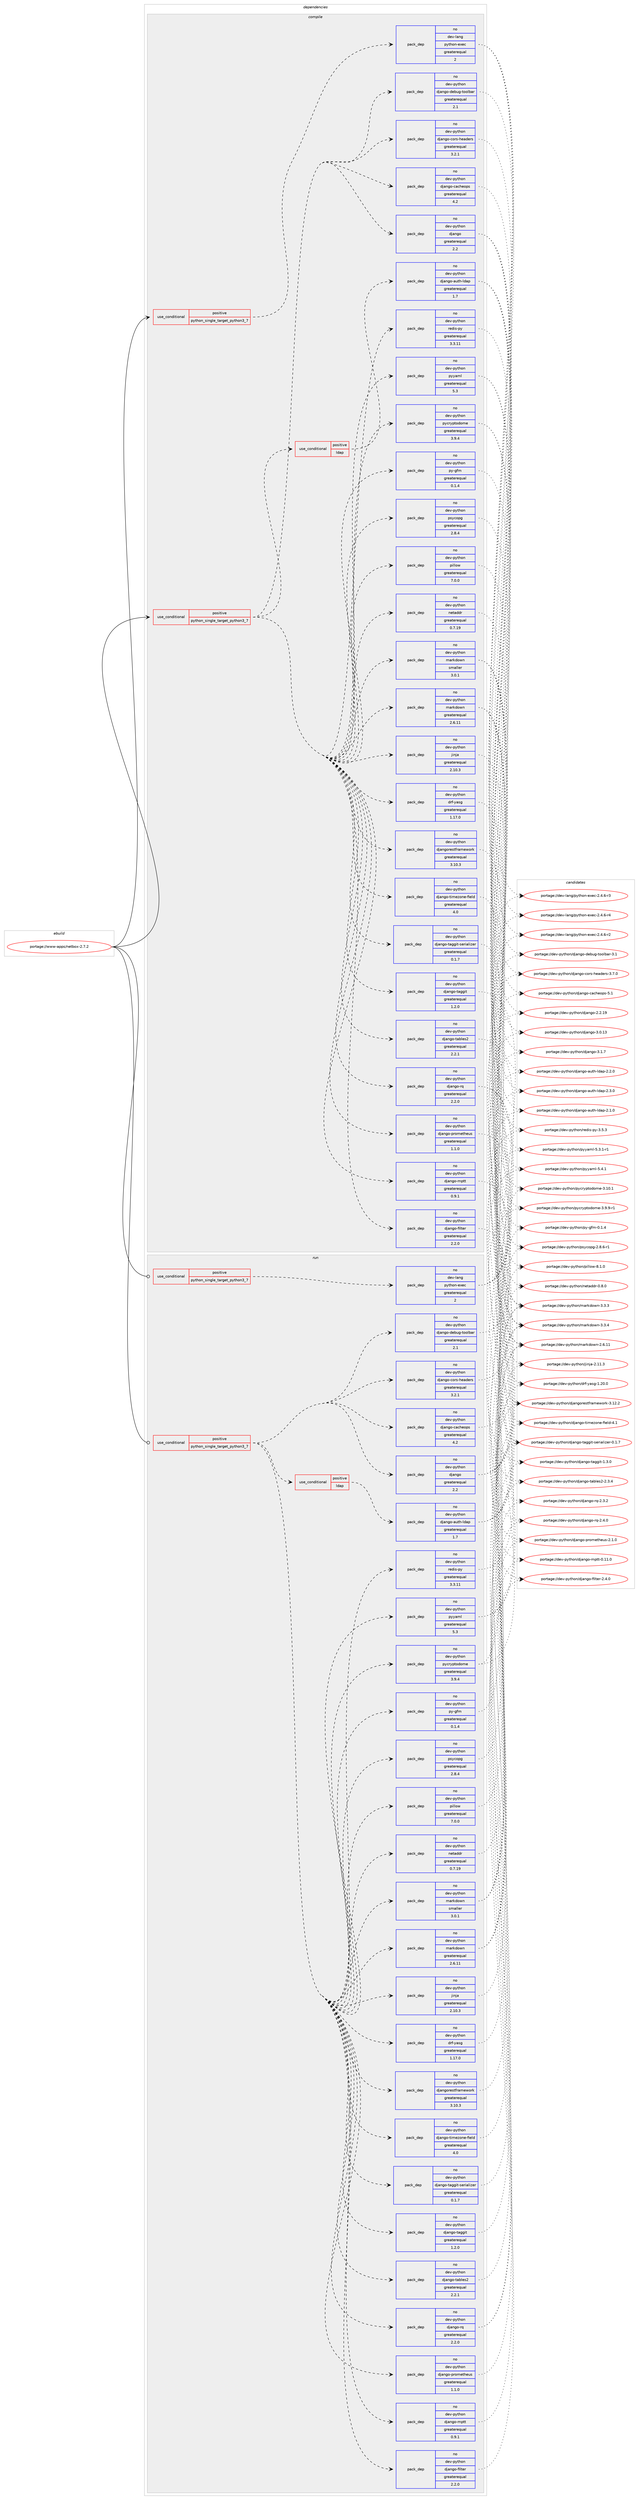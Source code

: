 digraph prolog {

# *************
# Graph options
# *************

newrank=true;
concentrate=true;
compound=true;
graph [rankdir=LR,fontname=Helvetica,fontsize=10,ranksep=1.5];#, ranksep=2.5, nodesep=0.2];
edge  [arrowhead=vee];
node  [fontname=Helvetica,fontsize=10];

# **********
# The ebuild
# **********

subgraph cluster_leftcol {
color=gray;
rank=same;
label=<<i>ebuild</i>>;
id [label="portage://www-apps/netbox-2.7.2", color=red, width=4, href="../www-apps/netbox-2.7.2.svg"];
}

# ****************
# The dependencies
# ****************

subgraph cluster_midcol {
color=gray;
label=<<i>dependencies</i>>;
subgraph cluster_compile {
fillcolor="#eeeeee";
style=filled;
label=<<i>compile</i>>;
subgraph cond2617 {
dependency4070 [label=<<TABLE BORDER="0" CELLBORDER="1" CELLSPACING="0" CELLPADDING="4"><TR><TD ROWSPAN="3" CELLPADDING="10">use_conditional</TD></TR><TR><TD>positive</TD></TR><TR><TD>python_single_target_python3_7</TD></TR></TABLE>>, shape=none, color=red];
# *** BEGIN UNKNOWN DEPENDENCY TYPE (TODO) ***
# dependency4070 -> package_dependency(portage://www-apps/netbox-2.7.2,install,no,dev-lang,python,none,[,,],[slot(3.7)],[])
# *** END UNKNOWN DEPENDENCY TYPE (TODO) ***

subgraph pack1373 {
dependency4071 [label=<<TABLE BORDER="0" CELLBORDER="1" CELLSPACING="0" CELLPADDING="4" WIDTH="220"><TR><TD ROWSPAN="6" CELLPADDING="30">pack_dep</TD></TR><TR><TD WIDTH="110">no</TD></TR><TR><TD>dev-lang</TD></TR><TR><TD>python-exec</TD></TR><TR><TD>greaterequal</TD></TR><TR><TD>2</TD></TR></TABLE>>, shape=none, color=blue];
}
dependency4070:e -> dependency4071:w [weight=20,style="dashed",arrowhead="vee"];
}
id:e -> dependency4070:w [weight=20,style="solid",arrowhead="vee"];
subgraph cond2618 {
dependency4072 [label=<<TABLE BORDER="0" CELLBORDER="1" CELLSPACING="0" CELLPADDING="4"><TR><TD ROWSPAN="3" CELLPADDING="10">use_conditional</TD></TR><TR><TD>positive</TD></TR><TR><TD>python_single_target_python3_7</TD></TR></TABLE>>, shape=none, color=red];
subgraph pack1374 {
dependency4073 [label=<<TABLE BORDER="0" CELLBORDER="1" CELLSPACING="0" CELLPADDING="4" WIDTH="220"><TR><TD ROWSPAN="6" CELLPADDING="30">pack_dep</TD></TR><TR><TD WIDTH="110">no</TD></TR><TR><TD>dev-python</TD></TR><TR><TD>django</TD></TR><TR><TD>greaterequal</TD></TR><TR><TD>2.2</TD></TR></TABLE>>, shape=none, color=blue];
}
dependency4072:e -> dependency4073:w [weight=20,style="dashed",arrowhead="vee"];
subgraph pack1375 {
dependency4074 [label=<<TABLE BORDER="0" CELLBORDER="1" CELLSPACING="0" CELLPADDING="4" WIDTH="220"><TR><TD ROWSPAN="6" CELLPADDING="30">pack_dep</TD></TR><TR><TD WIDTH="110">no</TD></TR><TR><TD>dev-python</TD></TR><TR><TD>django-cacheops</TD></TR><TR><TD>greaterequal</TD></TR><TR><TD>4.2</TD></TR></TABLE>>, shape=none, color=blue];
}
dependency4072:e -> dependency4074:w [weight=20,style="dashed",arrowhead="vee"];
subgraph pack1376 {
dependency4075 [label=<<TABLE BORDER="0" CELLBORDER="1" CELLSPACING="0" CELLPADDING="4" WIDTH="220"><TR><TD ROWSPAN="6" CELLPADDING="30">pack_dep</TD></TR><TR><TD WIDTH="110">no</TD></TR><TR><TD>dev-python</TD></TR><TR><TD>django-cors-headers</TD></TR><TR><TD>greaterequal</TD></TR><TR><TD>3.2.1</TD></TR></TABLE>>, shape=none, color=blue];
}
dependency4072:e -> dependency4075:w [weight=20,style="dashed",arrowhead="vee"];
subgraph pack1377 {
dependency4076 [label=<<TABLE BORDER="0" CELLBORDER="1" CELLSPACING="0" CELLPADDING="4" WIDTH="220"><TR><TD ROWSPAN="6" CELLPADDING="30">pack_dep</TD></TR><TR><TD WIDTH="110">no</TD></TR><TR><TD>dev-python</TD></TR><TR><TD>django-debug-toolbar</TD></TR><TR><TD>greaterequal</TD></TR><TR><TD>2.1</TD></TR></TABLE>>, shape=none, color=blue];
}
dependency4072:e -> dependency4076:w [weight=20,style="dashed",arrowhead="vee"];
subgraph pack1378 {
dependency4077 [label=<<TABLE BORDER="0" CELLBORDER="1" CELLSPACING="0" CELLPADDING="4" WIDTH="220"><TR><TD ROWSPAN="6" CELLPADDING="30">pack_dep</TD></TR><TR><TD WIDTH="110">no</TD></TR><TR><TD>dev-python</TD></TR><TR><TD>django-filter</TD></TR><TR><TD>greaterequal</TD></TR><TR><TD>2.2.0</TD></TR></TABLE>>, shape=none, color=blue];
}
dependency4072:e -> dependency4077:w [weight=20,style="dashed",arrowhead="vee"];
subgraph pack1379 {
dependency4078 [label=<<TABLE BORDER="0" CELLBORDER="1" CELLSPACING="0" CELLPADDING="4" WIDTH="220"><TR><TD ROWSPAN="6" CELLPADDING="30">pack_dep</TD></TR><TR><TD WIDTH="110">no</TD></TR><TR><TD>dev-python</TD></TR><TR><TD>django-mptt</TD></TR><TR><TD>greaterequal</TD></TR><TR><TD>0.9.1</TD></TR></TABLE>>, shape=none, color=blue];
}
dependency4072:e -> dependency4078:w [weight=20,style="dashed",arrowhead="vee"];
subgraph pack1380 {
dependency4079 [label=<<TABLE BORDER="0" CELLBORDER="1" CELLSPACING="0" CELLPADDING="4" WIDTH="220"><TR><TD ROWSPAN="6" CELLPADDING="30">pack_dep</TD></TR><TR><TD WIDTH="110">no</TD></TR><TR><TD>dev-python</TD></TR><TR><TD>django-prometheus</TD></TR><TR><TD>greaterequal</TD></TR><TR><TD>1.1.0</TD></TR></TABLE>>, shape=none, color=blue];
}
dependency4072:e -> dependency4079:w [weight=20,style="dashed",arrowhead="vee"];
subgraph pack1381 {
dependency4080 [label=<<TABLE BORDER="0" CELLBORDER="1" CELLSPACING="0" CELLPADDING="4" WIDTH="220"><TR><TD ROWSPAN="6" CELLPADDING="30">pack_dep</TD></TR><TR><TD WIDTH="110">no</TD></TR><TR><TD>dev-python</TD></TR><TR><TD>django-rq</TD></TR><TR><TD>greaterequal</TD></TR><TR><TD>2.2.0</TD></TR></TABLE>>, shape=none, color=blue];
}
dependency4072:e -> dependency4080:w [weight=20,style="dashed",arrowhead="vee"];
subgraph pack1382 {
dependency4081 [label=<<TABLE BORDER="0" CELLBORDER="1" CELLSPACING="0" CELLPADDING="4" WIDTH="220"><TR><TD ROWSPAN="6" CELLPADDING="30">pack_dep</TD></TR><TR><TD WIDTH="110">no</TD></TR><TR><TD>dev-python</TD></TR><TR><TD>django-tables2</TD></TR><TR><TD>greaterequal</TD></TR><TR><TD>2.2.1</TD></TR></TABLE>>, shape=none, color=blue];
}
dependency4072:e -> dependency4081:w [weight=20,style="dashed",arrowhead="vee"];
subgraph pack1383 {
dependency4082 [label=<<TABLE BORDER="0" CELLBORDER="1" CELLSPACING="0" CELLPADDING="4" WIDTH="220"><TR><TD ROWSPAN="6" CELLPADDING="30">pack_dep</TD></TR><TR><TD WIDTH="110">no</TD></TR><TR><TD>dev-python</TD></TR><TR><TD>django-taggit</TD></TR><TR><TD>greaterequal</TD></TR><TR><TD>1.2.0</TD></TR></TABLE>>, shape=none, color=blue];
}
dependency4072:e -> dependency4082:w [weight=20,style="dashed",arrowhead="vee"];
subgraph pack1384 {
dependency4083 [label=<<TABLE BORDER="0" CELLBORDER="1" CELLSPACING="0" CELLPADDING="4" WIDTH="220"><TR><TD ROWSPAN="6" CELLPADDING="30">pack_dep</TD></TR><TR><TD WIDTH="110">no</TD></TR><TR><TD>dev-python</TD></TR><TR><TD>django-taggit-serializer</TD></TR><TR><TD>greaterequal</TD></TR><TR><TD>0.1.7</TD></TR></TABLE>>, shape=none, color=blue];
}
dependency4072:e -> dependency4083:w [weight=20,style="dashed",arrowhead="vee"];
subgraph pack1385 {
dependency4084 [label=<<TABLE BORDER="0" CELLBORDER="1" CELLSPACING="0" CELLPADDING="4" WIDTH="220"><TR><TD ROWSPAN="6" CELLPADDING="30">pack_dep</TD></TR><TR><TD WIDTH="110">no</TD></TR><TR><TD>dev-python</TD></TR><TR><TD>django-timezone-field</TD></TR><TR><TD>greaterequal</TD></TR><TR><TD>4.0</TD></TR></TABLE>>, shape=none, color=blue];
}
dependency4072:e -> dependency4084:w [weight=20,style="dashed",arrowhead="vee"];
subgraph pack1386 {
dependency4085 [label=<<TABLE BORDER="0" CELLBORDER="1" CELLSPACING="0" CELLPADDING="4" WIDTH="220"><TR><TD ROWSPAN="6" CELLPADDING="30">pack_dep</TD></TR><TR><TD WIDTH="110">no</TD></TR><TR><TD>dev-python</TD></TR><TR><TD>djangorestframework</TD></TR><TR><TD>greaterequal</TD></TR><TR><TD>3.10.3</TD></TR></TABLE>>, shape=none, color=blue];
}
dependency4072:e -> dependency4085:w [weight=20,style="dashed",arrowhead="vee"];
subgraph pack1387 {
dependency4086 [label=<<TABLE BORDER="0" CELLBORDER="1" CELLSPACING="0" CELLPADDING="4" WIDTH="220"><TR><TD ROWSPAN="6" CELLPADDING="30">pack_dep</TD></TR><TR><TD WIDTH="110">no</TD></TR><TR><TD>dev-python</TD></TR><TR><TD>drf-yasg</TD></TR><TR><TD>greaterequal</TD></TR><TR><TD>1.17.0</TD></TR></TABLE>>, shape=none, color=blue];
}
dependency4072:e -> dependency4086:w [weight=20,style="dashed",arrowhead="vee"];
subgraph pack1388 {
dependency4087 [label=<<TABLE BORDER="0" CELLBORDER="1" CELLSPACING="0" CELLPADDING="4" WIDTH="220"><TR><TD ROWSPAN="6" CELLPADDING="30">pack_dep</TD></TR><TR><TD WIDTH="110">no</TD></TR><TR><TD>dev-python</TD></TR><TR><TD>jinja</TD></TR><TR><TD>greaterequal</TD></TR><TR><TD>2.10.3</TD></TR></TABLE>>, shape=none, color=blue];
}
dependency4072:e -> dependency4087:w [weight=20,style="dashed",arrowhead="vee"];
subgraph pack1389 {
dependency4088 [label=<<TABLE BORDER="0" CELLBORDER="1" CELLSPACING="0" CELLPADDING="4" WIDTH="220"><TR><TD ROWSPAN="6" CELLPADDING="30">pack_dep</TD></TR><TR><TD WIDTH="110">no</TD></TR><TR><TD>dev-python</TD></TR><TR><TD>markdown</TD></TR><TR><TD>greaterequal</TD></TR><TR><TD>2.6.11</TD></TR></TABLE>>, shape=none, color=blue];
}
dependency4072:e -> dependency4088:w [weight=20,style="dashed",arrowhead="vee"];
subgraph pack1390 {
dependency4089 [label=<<TABLE BORDER="0" CELLBORDER="1" CELLSPACING="0" CELLPADDING="4" WIDTH="220"><TR><TD ROWSPAN="6" CELLPADDING="30">pack_dep</TD></TR><TR><TD WIDTH="110">no</TD></TR><TR><TD>dev-python</TD></TR><TR><TD>markdown</TD></TR><TR><TD>smaller</TD></TR><TR><TD>3.0.1</TD></TR></TABLE>>, shape=none, color=blue];
}
dependency4072:e -> dependency4089:w [weight=20,style="dashed",arrowhead="vee"];
subgraph pack1391 {
dependency4090 [label=<<TABLE BORDER="0" CELLBORDER="1" CELLSPACING="0" CELLPADDING="4" WIDTH="220"><TR><TD ROWSPAN="6" CELLPADDING="30">pack_dep</TD></TR><TR><TD WIDTH="110">no</TD></TR><TR><TD>dev-python</TD></TR><TR><TD>netaddr</TD></TR><TR><TD>greaterequal</TD></TR><TR><TD>0.7.19</TD></TR></TABLE>>, shape=none, color=blue];
}
dependency4072:e -> dependency4090:w [weight=20,style="dashed",arrowhead="vee"];
subgraph pack1392 {
dependency4091 [label=<<TABLE BORDER="0" CELLBORDER="1" CELLSPACING="0" CELLPADDING="4" WIDTH="220"><TR><TD ROWSPAN="6" CELLPADDING="30">pack_dep</TD></TR><TR><TD WIDTH="110">no</TD></TR><TR><TD>dev-python</TD></TR><TR><TD>pillow</TD></TR><TR><TD>greaterequal</TD></TR><TR><TD>7.0.0</TD></TR></TABLE>>, shape=none, color=blue];
}
dependency4072:e -> dependency4091:w [weight=20,style="dashed",arrowhead="vee"];
subgraph pack1393 {
dependency4092 [label=<<TABLE BORDER="0" CELLBORDER="1" CELLSPACING="0" CELLPADDING="4" WIDTH="220"><TR><TD ROWSPAN="6" CELLPADDING="30">pack_dep</TD></TR><TR><TD WIDTH="110">no</TD></TR><TR><TD>dev-python</TD></TR><TR><TD>psycopg</TD></TR><TR><TD>greaterequal</TD></TR><TR><TD>2.8.4</TD></TR></TABLE>>, shape=none, color=blue];
}
dependency4072:e -> dependency4092:w [weight=20,style="dashed",arrowhead="vee"];
subgraph pack1394 {
dependency4093 [label=<<TABLE BORDER="0" CELLBORDER="1" CELLSPACING="0" CELLPADDING="4" WIDTH="220"><TR><TD ROWSPAN="6" CELLPADDING="30">pack_dep</TD></TR><TR><TD WIDTH="110">no</TD></TR><TR><TD>dev-python</TD></TR><TR><TD>py-gfm</TD></TR><TR><TD>greaterequal</TD></TR><TR><TD>0.1.4</TD></TR></TABLE>>, shape=none, color=blue];
}
dependency4072:e -> dependency4093:w [weight=20,style="dashed",arrowhead="vee"];
subgraph pack1395 {
dependency4094 [label=<<TABLE BORDER="0" CELLBORDER="1" CELLSPACING="0" CELLPADDING="4" WIDTH="220"><TR><TD ROWSPAN="6" CELLPADDING="30">pack_dep</TD></TR><TR><TD WIDTH="110">no</TD></TR><TR><TD>dev-python</TD></TR><TR><TD>pycryptodome</TD></TR><TR><TD>greaterequal</TD></TR><TR><TD>3.9.4</TD></TR></TABLE>>, shape=none, color=blue];
}
dependency4072:e -> dependency4094:w [weight=20,style="dashed",arrowhead="vee"];
subgraph pack1396 {
dependency4095 [label=<<TABLE BORDER="0" CELLBORDER="1" CELLSPACING="0" CELLPADDING="4" WIDTH="220"><TR><TD ROWSPAN="6" CELLPADDING="30">pack_dep</TD></TR><TR><TD WIDTH="110">no</TD></TR><TR><TD>dev-python</TD></TR><TR><TD>pyyaml</TD></TR><TR><TD>greaterequal</TD></TR><TR><TD>5.3</TD></TR></TABLE>>, shape=none, color=blue];
}
dependency4072:e -> dependency4095:w [weight=20,style="dashed",arrowhead="vee"];
subgraph pack1397 {
dependency4096 [label=<<TABLE BORDER="0" CELLBORDER="1" CELLSPACING="0" CELLPADDING="4" WIDTH="220"><TR><TD ROWSPAN="6" CELLPADDING="30">pack_dep</TD></TR><TR><TD WIDTH="110">no</TD></TR><TR><TD>dev-python</TD></TR><TR><TD>redis-py</TD></TR><TR><TD>greaterequal</TD></TR><TR><TD>3.3.11</TD></TR></TABLE>>, shape=none, color=blue];
}
dependency4072:e -> dependency4096:w [weight=20,style="dashed",arrowhead="vee"];
# *** BEGIN UNKNOWN DEPENDENCY TYPE (TODO) ***
# dependency4072 -> package_dependency(portage://www-apps/netbox-2.7.2,install,no,www-servers,gunicorn,none,[,,],[],[use(enable(python_targets_python3_7),negative)])
# *** END UNKNOWN DEPENDENCY TYPE (TODO) ***

subgraph cond2619 {
dependency4097 [label=<<TABLE BORDER="0" CELLBORDER="1" CELLSPACING="0" CELLPADDING="4"><TR><TD ROWSPAN="3" CELLPADDING="10">use_conditional</TD></TR><TR><TD>positive</TD></TR><TR><TD>ldap</TD></TR></TABLE>>, shape=none, color=red];
subgraph pack1398 {
dependency4098 [label=<<TABLE BORDER="0" CELLBORDER="1" CELLSPACING="0" CELLPADDING="4" WIDTH="220"><TR><TD ROWSPAN="6" CELLPADDING="30">pack_dep</TD></TR><TR><TD WIDTH="110">no</TD></TR><TR><TD>dev-python</TD></TR><TR><TD>django-auth-ldap</TD></TR><TR><TD>greaterequal</TD></TR><TR><TD>1.7</TD></TR></TABLE>>, shape=none, color=blue];
}
dependency4097:e -> dependency4098:w [weight=20,style="dashed",arrowhead="vee"];
}
dependency4072:e -> dependency4097:w [weight=20,style="dashed",arrowhead="vee"];
}
id:e -> dependency4072:w [weight=20,style="solid",arrowhead="vee"];
# *** BEGIN UNKNOWN DEPENDENCY TYPE (TODO) ***
# id -> package_dependency(portage://www-apps/netbox-2.7.2,install,no,acct-group,netbox,none,[,,],[],[])
# *** END UNKNOWN DEPENDENCY TYPE (TODO) ***

# *** BEGIN UNKNOWN DEPENDENCY TYPE (TODO) ***
# id -> package_dependency(portage://www-apps/netbox-2.7.2,install,no,acct-user,netbox,none,[,,],[],[])
# *** END UNKNOWN DEPENDENCY TYPE (TODO) ***

}
subgraph cluster_compileandrun {
fillcolor="#eeeeee";
style=filled;
label=<<i>compile and run</i>>;
}
subgraph cluster_run {
fillcolor="#eeeeee";
style=filled;
label=<<i>run</i>>;
subgraph cond2620 {
dependency4099 [label=<<TABLE BORDER="0" CELLBORDER="1" CELLSPACING="0" CELLPADDING="4"><TR><TD ROWSPAN="3" CELLPADDING="10">use_conditional</TD></TR><TR><TD>positive</TD></TR><TR><TD>python_single_target_python3_7</TD></TR></TABLE>>, shape=none, color=red];
# *** BEGIN UNKNOWN DEPENDENCY TYPE (TODO) ***
# dependency4099 -> package_dependency(portage://www-apps/netbox-2.7.2,run,no,dev-lang,python,none,[,,],[slot(3.7)],[])
# *** END UNKNOWN DEPENDENCY TYPE (TODO) ***

subgraph pack1399 {
dependency4100 [label=<<TABLE BORDER="0" CELLBORDER="1" CELLSPACING="0" CELLPADDING="4" WIDTH="220"><TR><TD ROWSPAN="6" CELLPADDING="30">pack_dep</TD></TR><TR><TD WIDTH="110">no</TD></TR><TR><TD>dev-lang</TD></TR><TR><TD>python-exec</TD></TR><TR><TD>greaterequal</TD></TR><TR><TD>2</TD></TR></TABLE>>, shape=none, color=blue];
}
dependency4099:e -> dependency4100:w [weight=20,style="dashed",arrowhead="vee"];
}
id:e -> dependency4099:w [weight=20,style="solid",arrowhead="odot"];
subgraph cond2621 {
dependency4101 [label=<<TABLE BORDER="0" CELLBORDER="1" CELLSPACING="0" CELLPADDING="4"><TR><TD ROWSPAN="3" CELLPADDING="10">use_conditional</TD></TR><TR><TD>positive</TD></TR><TR><TD>python_single_target_python3_7</TD></TR></TABLE>>, shape=none, color=red];
subgraph pack1400 {
dependency4102 [label=<<TABLE BORDER="0" CELLBORDER="1" CELLSPACING="0" CELLPADDING="4" WIDTH="220"><TR><TD ROWSPAN="6" CELLPADDING="30">pack_dep</TD></TR><TR><TD WIDTH="110">no</TD></TR><TR><TD>dev-python</TD></TR><TR><TD>django</TD></TR><TR><TD>greaterequal</TD></TR><TR><TD>2.2</TD></TR></TABLE>>, shape=none, color=blue];
}
dependency4101:e -> dependency4102:w [weight=20,style="dashed",arrowhead="vee"];
subgraph pack1401 {
dependency4103 [label=<<TABLE BORDER="0" CELLBORDER="1" CELLSPACING="0" CELLPADDING="4" WIDTH="220"><TR><TD ROWSPAN="6" CELLPADDING="30">pack_dep</TD></TR><TR><TD WIDTH="110">no</TD></TR><TR><TD>dev-python</TD></TR><TR><TD>django-cacheops</TD></TR><TR><TD>greaterequal</TD></TR><TR><TD>4.2</TD></TR></TABLE>>, shape=none, color=blue];
}
dependency4101:e -> dependency4103:w [weight=20,style="dashed",arrowhead="vee"];
subgraph pack1402 {
dependency4104 [label=<<TABLE BORDER="0" CELLBORDER="1" CELLSPACING="0" CELLPADDING="4" WIDTH="220"><TR><TD ROWSPAN="6" CELLPADDING="30">pack_dep</TD></TR><TR><TD WIDTH="110">no</TD></TR><TR><TD>dev-python</TD></TR><TR><TD>django-cors-headers</TD></TR><TR><TD>greaterequal</TD></TR><TR><TD>3.2.1</TD></TR></TABLE>>, shape=none, color=blue];
}
dependency4101:e -> dependency4104:w [weight=20,style="dashed",arrowhead="vee"];
subgraph pack1403 {
dependency4105 [label=<<TABLE BORDER="0" CELLBORDER="1" CELLSPACING="0" CELLPADDING="4" WIDTH="220"><TR><TD ROWSPAN="6" CELLPADDING="30">pack_dep</TD></TR><TR><TD WIDTH="110">no</TD></TR><TR><TD>dev-python</TD></TR><TR><TD>django-debug-toolbar</TD></TR><TR><TD>greaterequal</TD></TR><TR><TD>2.1</TD></TR></TABLE>>, shape=none, color=blue];
}
dependency4101:e -> dependency4105:w [weight=20,style="dashed",arrowhead="vee"];
subgraph pack1404 {
dependency4106 [label=<<TABLE BORDER="0" CELLBORDER="1" CELLSPACING="0" CELLPADDING="4" WIDTH="220"><TR><TD ROWSPAN="6" CELLPADDING="30">pack_dep</TD></TR><TR><TD WIDTH="110">no</TD></TR><TR><TD>dev-python</TD></TR><TR><TD>django-filter</TD></TR><TR><TD>greaterequal</TD></TR><TR><TD>2.2.0</TD></TR></TABLE>>, shape=none, color=blue];
}
dependency4101:e -> dependency4106:w [weight=20,style="dashed",arrowhead="vee"];
subgraph pack1405 {
dependency4107 [label=<<TABLE BORDER="0" CELLBORDER="1" CELLSPACING="0" CELLPADDING="4" WIDTH="220"><TR><TD ROWSPAN="6" CELLPADDING="30">pack_dep</TD></TR><TR><TD WIDTH="110">no</TD></TR><TR><TD>dev-python</TD></TR><TR><TD>django-mptt</TD></TR><TR><TD>greaterequal</TD></TR><TR><TD>0.9.1</TD></TR></TABLE>>, shape=none, color=blue];
}
dependency4101:e -> dependency4107:w [weight=20,style="dashed",arrowhead="vee"];
subgraph pack1406 {
dependency4108 [label=<<TABLE BORDER="0" CELLBORDER="1" CELLSPACING="0" CELLPADDING="4" WIDTH="220"><TR><TD ROWSPAN="6" CELLPADDING="30">pack_dep</TD></TR><TR><TD WIDTH="110">no</TD></TR><TR><TD>dev-python</TD></TR><TR><TD>django-prometheus</TD></TR><TR><TD>greaterequal</TD></TR><TR><TD>1.1.0</TD></TR></TABLE>>, shape=none, color=blue];
}
dependency4101:e -> dependency4108:w [weight=20,style="dashed",arrowhead="vee"];
subgraph pack1407 {
dependency4109 [label=<<TABLE BORDER="0" CELLBORDER="1" CELLSPACING="0" CELLPADDING="4" WIDTH="220"><TR><TD ROWSPAN="6" CELLPADDING="30">pack_dep</TD></TR><TR><TD WIDTH="110">no</TD></TR><TR><TD>dev-python</TD></TR><TR><TD>django-rq</TD></TR><TR><TD>greaterequal</TD></TR><TR><TD>2.2.0</TD></TR></TABLE>>, shape=none, color=blue];
}
dependency4101:e -> dependency4109:w [weight=20,style="dashed",arrowhead="vee"];
subgraph pack1408 {
dependency4110 [label=<<TABLE BORDER="0" CELLBORDER="1" CELLSPACING="0" CELLPADDING="4" WIDTH="220"><TR><TD ROWSPAN="6" CELLPADDING="30">pack_dep</TD></TR><TR><TD WIDTH="110">no</TD></TR><TR><TD>dev-python</TD></TR><TR><TD>django-tables2</TD></TR><TR><TD>greaterequal</TD></TR><TR><TD>2.2.1</TD></TR></TABLE>>, shape=none, color=blue];
}
dependency4101:e -> dependency4110:w [weight=20,style="dashed",arrowhead="vee"];
subgraph pack1409 {
dependency4111 [label=<<TABLE BORDER="0" CELLBORDER="1" CELLSPACING="0" CELLPADDING="4" WIDTH="220"><TR><TD ROWSPAN="6" CELLPADDING="30">pack_dep</TD></TR><TR><TD WIDTH="110">no</TD></TR><TR><TD>dev-python</TD></TR><TR><TD>django-taggit</TD></TR><TR><TD>greaterequal</TD></TR><TR><TD>1.2.0</TD></TR></TABLE>>, shape=none, color=blue];
}
dependency4101:e -> dependency4111:w [weight=20,style="dashed",arrowhead="vee"];
subgraph pack1410 {
dependency4112 [label=<<TABLE BORDER="0" CELLBORDER="1" CELLSPACING="0" CELLPADDING="4" WIDTH="220"><TR><TD ROWSPAN="6" CELLPADDING="30">pack_dep</TD></TR><TR><TD WIDTH="110">no</TD></TR><TR><TD>dev-python</TD></TR><TR><TD>django-taggit-serializer</TD></TR><TR><TD>greaterequal</TD></TR><TR><TD>0.1.7</TD></TR></TABLE>>, shape=none, color=blue];
}
dependency4101:e -> dependency4112:w [weight=20,style="dashed",arrowhead="vee"];
subgraph pack1411 {
dependency4113 [label=<<TABLE BORDER="0" CELLBORDER="1" CELLSPACING="0" CELLPADDING="4" WIDTH="220"><TR><TD ROWSPAN="6" CELLPADDING="30">pack_dep</TD></TR><TR><TD WIDTH="110">no</TD></TR><TR><TD>dev-python</TD></TR><TR><TD>django-timezone-field</TD></TR><TR><TD>greaterequal</TD></TR><TR><TD>4.0</TD></TR></TABLE>>, shape=none, color=blue];
}
dependency4101:e -> dependency4113:w [weight=20,style="dashed",arrowhead="vee"];
subgraph pack1412 {
dependency4114 [label=<<TABLE BORDER="0" CELLBORDER="1" CELLSPACING="0" CELLPADDING="4" WIDTH="220"><TR><TD ROWSPAN="6" CELLPADDING="30">pack_dep</TD></TR><TR><TD WIDTH="110">no</TD></TR><TR><TD>dev-python</TD></TR><TR><TD>djangorestframework</TD></TR><TR><TD>greaterequal</TD></TR><TR><TD>3.10.3</TD></TR></TABLE>>, shape=none, color=blue];
}
dependency4101:e -> dependency4114:w [weight=20,style="dashed",arrowhead="vee"];
subgraph pack1413 {
dependency4115 [label=<<TABLE BORDER="0" CELLBORDER="1" CELLSPACING="0" CELLPADDING="4" WIDTH="220"><TR><TD ROWSPAN="6" CELLPADDING="30">pack_dep</TD></TR><TR><TD WIDTH="110">no</TD></TR><TR><TD>dev-python</TD></TR><TR><TD>drf-yasg</TD></TR><TR><TD>greaterequal</TD></TR><TR><TD>1.17.0</TD></TR></TABLE>>, shape=none, color=blue];
}
dependency4101:e -> dependency4115:w [weight=20,style="dashed",arrowhead="vee"];
subgraph pack1414 {
dependency4116 [label=<<TABLE BORDER="0" CELLBORDER="1" CELLSPACING="0" CELLPADDING="4" WIDTH="220"><TR><TD ROWSPAN="6" CELLPADDING="30">pack_dep</TD></TR><TR><TD WIDTH="110">no</TD></TR><TR><TD>dev-python</TD></TR><TR><TD>jinja</TD></TR><TR><TD>greaterequal</TD></TR><TR><TD>2.10.3</TD></TR></TABLE>>, shape=none, color=blue];
}
dependency4101:e -> dependency4116:w [weight=20,style="dashed",arrowhead="vee"];
subgraph pack1415 {
dependency4117 [label=<<TABLE BORDER="0" CELLBORDER="1" CELLSPACING="0" CELLPADDING="4" WIDTH="220"><TR><TD ROWSPAN="6" CELLPADDING="30">pack_dep</TD></TR><TR><TD WIDTH="110">no</TD></TR><TR><TD>dev-python</TD></TR><TR><TD>markdown</TD></TR><TR><TD>greaterequal</TD></TR><TR><TD>2.6.11</TD></TR></TABLE>>, shape=none, color=blue];
}
dependency4101:e -> dependency4117:w [weight=20,style="dashed",arrowhead="vee"];
subgraph pack1416 {
dependency4118 [label=<<TABLE BORDER="0" CELLBORDER="1" CELLSPACING="0" CELLPADDING="4" WIDTH="220"><TR><TD ROWSPAN="6" CELLPADDING="30">pack_dep</TD></TR><TR><TD WIDTH="110">no</TD></TR><TR><TD>dev-python</TD></TR><TR><TD>markdown</TD></TR><TR><TD>smaller</TD></TR><TR><TD>3.0.1</TD></TR></TABLE>>, shape=none, color=blue];
}
dependency4101:e -> dependency4118:w [weight=20,style="dashed",arrowhead="vee"];
subgraph pack1417 {
dependency4119 [label=<<TABLE BORDER="0" CELLBORDER="1" CELLSPACING="0" CELLPADDING="4" WIDTH="220"><TR><TD ROWSPAN="6" CELLPADDING="30">pack_dep</TD></TR><TR><TD WIDTH="110">no</TD></TR><TR><TD>dev-python</TD></TR><TR><TD>netaddr</TD></TR><TR><TD>greaterequal</TD></TR><TR><TD>0.7.19</TD></TR></TABLE>>, shape=none, color=blue];
}
dependency4101:e -> dependency4119:w [weight=20,style="dashed",arrowhead="vee"];
subgraph pack1418 {
dependency4120 [label=<<TABLE BORDER="0" CELLBORDER="1" CELLSPACING="0" CELLPADDING="4" WIDTH="220"><TR><TD ROWSPAN="6" CELLPADDING="30">pack_dep</TD></TR><TR><TD WIDTH="110">no</TD></TR><TR><TD>dev-python</TD></TR><TR><TD>pillow</TD></TR><TR><TD>greaterequal</TD></TR><TR><TD>7.0.0</TD></TR></TABLE>>, shape=none, color=blue];
}
dependency4101:e -> dependency4120:w [weight=20,style="dashed",arrowhead="vee"];
subgraph pack1419 {
dependency4121 [label=<<TABLE BORDER="0" CELLBORDER="1" CELLSPACING="0" CELLPADDING="4" WIDTH="220"><TR><TD ROWSPAN="6" CELLPADDING="30">pack_dep</TD></TR><TR><TD WIDTH="110">no</TD></TR><TR><TD>dev-python</TD></TR><TR><TD>psycopg</TD></TR><TR><TD>greaterequal</TD></TR><TR><TD>2.8.4</TD></TR></TABLE>>, shape=none, color=blue];
}
dependency4101:e -> dependency4121:w [weight=20,style="dashed",arrowhead="vee"];
subgraph pack1420 {
dependency4122 [label=<<TABLE BORDER="0" CELLBORDER="1" CELLSPACING="0" CELLPADDING="4" WIDTH="220"><TR><TD ROWSPAN="6" CELLPADDING="30">pack_dep</TD></TR><TR><TD WIDTH="110">no</TD></TR><TR><TD>dev-python</TD></TR><TR><TD>py-gfm</TD></TR><TR><TD>greaterequal</TD></TR><TR><TD>0.1.4</TD></TR></TABLE>>, shape=none, color=blue];
}
dependency4101:e -> dependency4122:w [weight=20,style="dashed",arrowhead="vee"];
subgraph pack1421 {
dependency4123 [label=<<TABLE BORDER="0" CELLBORDER="1" CELLSPACING="0" CELLPADDING="4" WIDTH="220"><TR><TD ROWSPAN="6" CELLPADDING="30">pack_dep</TD></TR><TR><TD WIDTH="110">no</TD></TR><TR><TD>dev-python</TD></TR><TR><TD>pycryptodome</TD></TR><TR><TD>greaterequal</TD></TR><TR><TD>3.9.4</TD></TR></TABLE>>, shape=none, color=blue];
}
dependency4101:e -> dependency4123:w [weight=20,style="dashed",arrowhead="vee"];
subgraph pack1422 {
dependency4124 [label=<<TABLE BORDER="0" CELLBORDER="1" CELLSPACING="0" CELLPADDING="4" WIDTH="220"><TR><TD ROWSPAN="6" CELLPADDING="30">pack_dep</TD></TR><TR><TD WIDTH="110">no</TD></TR><TR><TD>dev-python</TD></TR><TR><TD>pyyaml</TD></TR><TR><TD>greaterequal</TD></TR><TR><TD>5.3</TD></TR></TABLE>>, shape=none, color=blue];
}
dependency4101:e -> dependency4124:w [weight=20,style="dashed",arrowhead="vee"];
subgraph pack1423 {
dependency4125 [label=<<TABLE BORDER="0" CELLBORDER="1" CELLSPACING="0" CELLPADDING="4" WIDTH="220"><TR><TD ROWSPAN="6" CELLPADDING="30">pack_dep</TD></TR><TR><TD WIDTH="110">no</TD></TR><TR><TD>dev-python</TD></TR><TR><TD>redis-py</TD></TR><TR><TD>greaterequal</TD></TR><TR><TD>3.3.11</TD></TR></TABLE>>, shape=none, color=blue];
}
dependency4101:e -> dependency4125:w [weight=20,style="dashed",arrowhead="vee"];
# *** BEGIN UNKNOWN DEPENDENCY TYPE (TODO) ***
# dependency4101 -> package_dependency(portage://www-apps/netbox-2.7.2,run,no,www-servers,gunicorn,none,[,,],[],[use(enable(python_targets_python3_7),negative)])
# *** END UNKNOWN DEPENDENCY TYPE (TODO) ***

subgraph cond2622 {
dependency4126 [label=<<TABLE BORDER="0" CELLBORDER="1" CELLSPACING="0" CELLPADDING="4"><TR><TD ROWSPAN="3" CELLPADDING="10">use_conditional</TD></TR><TR><TD>positive</TD></TR><TR><TD>ldap</TD></TR></TABLE>>, shape=none, color=red];
subgraph pack1424 {
dependency4127 [label=<<TABLE BORDER="0" CELLBORDER="1" CELLSPACING="0" CELLPADDING="4" WIDTH="220"><TR><TD ROWSPAN="6" CELLPADDING="30">pack_dep</TD></TR><TR><TD WIDTH="110">no</TD></TR><TR><TD>dev-python</TD></TR><TR><TD>django-auth-ldap</TD></TR><TR><TD>greaterequal</TD></TR><TR><TD>1.7</TD></TR></TABLE>>, shape=none, color=blue];
}
dependency4126:e -> dependency4127:w [weight=20,style="dashed",arrowhead="vee"];
}
dependency4101:e -> dependency4126:w [weight=20,style="dashed",arrowhead="vee"];
}
id:e -> dependency4101:w [weight=20,style="solid",arrowhead="odot"];
# *** BEGIN UNKNOWN DEPENDENCY TYPE (TODO) ***
# id -> package_dependency(portage://www-apps/netbox-2.7.2,run,no,acct-group,netbox,none,[,,],[],[])
# *** END UNKNOWN DEPENDENCY TYPE (TODO) ***

# *** BEGIN UNKNOWN DEPENDENCY TYPE (TODO) ***
# id -> package_dependency(portage://www-apps/netbox-2.7.2,run,no,acct-user,netbox,none,[,,],[],[])
# *** END UNKNOWN DEPENDENCY TYPE (TODO) ***

}
}

# **************
# The candidates
# **************

subgraph cluster_choices {
rank=same;
color=gray;
label=<<i>candidates</i>>;

subgraph choice1373 {
color=black;
nodesep=1;
choice10010111845108971101034711212111610411111045101120101994550465246544511450 [label="portage://dev-lang/python-exec-2.4.6-r2", color=red, width=4,href="../dev-lang/python-exec-2.4.6-r2.svg"];
choice10010111845108971101034711212111610411111045101120101994550465246544511451 [label="portage://dev-lang/python-exec-2.4.6-r3", color=red, width=4,href="../dev-lang/python-exec-2.4.6-r3.svg"];
choice10010111845108971101034711212111610411111045101120101994550465246544511452 [label="portage://dev-lang/python-exec-2.4.6-r4", color=red, width=4,href="../dev-lang/python-exec-2.4.6-r4.svg"];
dependency4071:e -> choice10010111845108971101034711212111610411111045101120101994550465246544511450:w [style=dotted,weight="100"];
dependency4071:e -> choice10010111845108971101034711212111610411111045101120101994550465246544511451:w [style=dotted,weight="100"];
dependency4071:e -> choice10010111845108971101034711212111610411111045101120101994550465246544511452:w [style=dotted,weight="100"];
}
subgraph choice1374 {
color=black;
nodesep=1;
choice10010111845112121116104111110471001069711010311145504650464957 [label="portage://dev-python/django-2.2.19", color=red, width=4,href="../dev-python/django-2.2.19.svg"];
choice10010111845112121116104111110471001069711010311145514648464951 [label="portage://dev-python/django-3.0.13", color=red, width=4,href="../dev-python/django-3.0.13.svg"];
choice100101118451121211161041111104710010697110103111455146494655 [label="portage://dev-python/django-3.1.7", color=red, width=4,href="../dev-python/django-3.1.7.svg"];
dependency4073:e -> choice10010111845112121116104111110471001069711010311145504650464957:w [style=dotted,weight="100"];
dependency4073:e -> choice10010111845112121116104111110471001069711010311145514648464951:w [style=dotted,weight="100"];
dependency4073:e -> choice100101118451121211161041111104710010697110103111455146494655:w [style=dotted,weight="100"];
}
subgraph choice1375 {
color=black;
nodesep=1;
choice1001011184511212111610411111047100106971101031114599979910410111111211545534649 [label="portage://dev-python/django-cacheops-5.1", color=red, width=4,href="../dev-python/django-cacheops-5.1.svg"];
dependency4074:e -> choice1001011184511212111610411111047100106971101031114599979910410111111211545534649:w [style=dotted,weight="100"];
}
subgraph choice1376 {
color=black;
nodesep=1;
choice10010111845112121116104111110471001069711010311145991111141154510410197100101114115455146554648 [label="portage://dev-python/django-cors-headers-3.7.0", color=red, width=4,href="../dev-python/django-cors-headers-3.7.0.svg"];
dependency4075:e -> choice10010111845112121116104111110471001069711010311145991111141154510410197100101114115455146554648:w [style=dotted,weight="100"];
}
subgraph choice1377 {
color=black;
nodesep=1;
choice100101118451121211161041111104710010697110103111451001019811710345116111111108989711445514649 [label="portage://dev-python/django-debug-toolbar-3.1", color=red, width=4,href="../dev-python/django-debug-toolbar-3.1.svg"];
dependency4076:e -> choice100101118451121211161041111104710010697110103111451001019811710345116111111108989711445514649:w [style=dotted,weight="100"];
}
subgraph choice1378 {
color=black;
nodesep=1;
choice10010111845112121116104111110471001069711010311145102105108116101114455046524648 [label="portage://dev-python/django-filter-2.4.0", color=red, width=4,href="../dev-python/django-filter-2.4.0.svg"];
dependency4077:e -> choice10010111845112121116104111110471001069711010311145102105108116101114455046524648:w [style=dotted,weight="100"];
}
subgraph choice1379 {
color=black;
nodesep=1;
choice1001011184511212111610411111047100106971101031114510911211611645484649494648 [label="portage://dev-python/django-mptt-0.11.0", color=red, width=4,href="../dev-python/django-mptt-0.11.0.svg"];
dependency4078:e -> choice1001011184511212111610411111047100106971101031114510911211611645484649494648:w [style=dotted,weight="100"];
}
subgraph choice1380 {
color=black;
nodesep=1;
choice10010111845112121116104111110471001069711010311145112114111109101116104101117115455046494648 [label="portage://dev-python/django-prometheus-2.1.0", color=red, width=4,href="../dev-python/django-prometheus-2.1.0.svg"];
dependency4079:e -> choice10010111845112121116104111110471001069711010311145112114111109101116104101117115455046494648:w [style=dotted,weight="100"];
}
subgraph choice1381 {
color=black;
nodesep=1;
choice10010111845112121116104111110471001069711010311145114113455046514650 [label="portage://dev-python/django-rq-2.3.2", color=red, width=4,href="../dev-python/django-rq-2.3.2.svg"];
choice10010111845112121116104111110471001069711010311145114113455046524648 [label="portage://dev-python/django-rq-2.4.0", color=red, width=4,href="../dev-python/django-rq-2.4.0.svg"];
dependency4080:e -> choice10010111845112121116104111110471001069711010311145114113455046514650:w [style=dotted,weight="100"];
dependency4080:e -> choice10010111845112121116104111110471001069711010311145114113455046524648:w [style=dotted,weight="100"];
}
subgraph choice1382 {
color=black;
nodesep=1;
choice10010111845112121116104111110471001069711010311145116979810810111550455046514652 [label="portage://dev-python/django-tables2-2.3.4", color=red, width=4,href="../dev-python/django-tables2-2.3.4.svg"];
dependency4081:e -> choice10010111845112121116104111110471001069711010311145116979810810111550455046514652:w [style=dotted,weight="100"];
}
subgraph choice1383 {
color=black;
nodesep=1;
choice1001011184511212111610411111047100106971101031114511697103103105116454946514648 [label="portage://dev-python/django-taggit-1.3.0", color=red, width=4,href="../dev-python/django-taggit-1.3.0.svg"];
dependency4082:e -> choice1001011184511212111610411111047100106971101031114511697103103105116454946514648:w [style=dotted,weight="100"];
}
subgraph choice1384 {
color=black;
nodesep=1;
choice10010111845112121116104111110471001069711010311145116971031031051164511510111410597108105122101114454846494655 [label="portage://dev-python/django-taggit-serializer-0.1.7", color=red, width=4,href="../dev-python/django-taggit-serializer-0.1.7.svg"];
dependency4083:e -> choice10010111845112121116104111110471001069711010311145116971031031051164511510111410597108105122101114454846494655:w [style=dotted,weight="100"];
}
subgraph choice1385 {
color=black;
nodesep=1;
choice100101118451121211161041111104710010697110103111451161051091011221111101014510210510110810045524649 [label="portage://dev-python/django-timezone-field-4.1", color=red, width=4,href="../dev-python/django-timezone-field-4.1.svg"];
dependency4084:e -> choice100101118451121211161041111104710010697110103111451161051091011221111101014510210510110810045524649:w [style=dotted,weight="100"];
}
subgraph choice1386 {
color=black;
nodesep=1;
choice1001011184511212111610411111047100106971101031111141011151161021149710910111911111410745514649504650 [label="portage://dev-python/djangorestframework-3.12.2", color=red, width=4,href="../dev-python/djangorestframework-3.12.2.svg"];
dependency4085:e -> choice1001011184511212111610411111047100106971101031111141011151161021149710910111911111410745514649504650:w [style=dotted,weight="100"];
}
subgraph choice1387 {
color=black;
nodesep=1;
choice1001011184511212111610411111047100114102451219711510345494650484648 [label="portage://dev-python/drf-yasg-1.20.0", color=red, width=4,href="../dev-python/drf-yasg-1.20.0.svg"];
dependency4086:e -> choice1001011184511212111610411111047100114102451219711510345494650484648:w [style=dotted,weight="100"];
}
subgraph choice1388 {
color=black;
nodesep=1;
choice10010111845112121116104111110471061051101069745504649494651 [label="portage://dev-python/jinja-2.11.3", color=red, width=4,href="../dev-python/jinja-2.11.3.svg"];
dependency4087:e -> choice10010111845112121116104111110471061051101069745504649494651:w [style=dotted,weight="100"];
}
subgraph choice1389 {
color=black;
nodesep=1;
choice10010111845112121116104111110471099711410710011111911045504654464949 [label="portage://dev-python/markdown-2.6.11", color=red, width=4,href="../dev-python/markdown-2.6.11.svg"];
choice100101118451121211161041111104710997114107100111119110455146514651 [label="portage://dev-python/markdown-3.3.3", color=red, width=4,href="../dev-python/markdown-3.3.3.svg"];
choice100101118451121211161041111104710997114107100111119110455146514652 [label="portage://dev-python/markdown-3.3.4", color=red, width=4,href="../dev-python/markdown-3.3.4.svg"];
dependency4088:e -> choice10010111845112121116104111110471099711410710011111911045504654464949:w [style=dotted,weight="100"];
dependency4088:e -> choice100101118451121211161041111104710997114107100111119110455146514651:w [style=dotted,weight="100"];
dependency4088:e -> choice100101118451121211161041111104710997114107100111119110455146514652:w [style=dotted,weight="100"];
}
subgraph choice1390 {
color=black;
nodesep=1;
choice10010111845112121116104111110471099711410710011111911045504654464949 [label="portage://dev-python/markdown-2.6.11", color=red, width=4,href="../dev-python/markdown-2.6.11.svg"];
choice100101118451121211161041111104710997114107100111119110455146514651 [label="portage://dev-python/markdown-3.3.3", color=red, width=4,href="../dev-python/markdown-3.3.3.svg"];
choice100101118451121211161041111104710997114107100111119110455146514652 [label="portage://dev-python/markdown-3.3.4", color=red, width=4,href="../dev-python/markdown-3.3.4.svg"];
dependency4089:e -> choice10010111845112121116104111110471099711410710011111911045504654464949:w [style=dotted,weight="100"];
dependency4089:e -> choice100101118451121211161041111104710997114107100111119110455146514651:w [style=dotted,weight="100"];
dependency4089:e -> choice100101118451121211161041111104710997114107100111119110455146514652:w [style=dotted,weight="100"];
}
subgraph choice1391 {
color=black;
nodesep=1;
choice100101118451121211161041111104711010111697100100114454846564648 [label="portage://dev-python/netaddr-0.8.0", color=red, width=4,href="../dev-python/netaddr-0.8.0.svg"];
dependency4090:e -> choice100101118451121211161041111104711010111697100100114454846564648:w [style=dotted,weight="100"];
}
subgraph choice1392 {
color=black;
nodesep=1;
choice1001011184511212111610411111047112105108108111119455646494648 [label="portage://dev-python/pillow-8.1.0", color=red, width=4,href="../dev-python/pillow-8.1.0.svg"];
dependency4091:e -> choice1001011184511212111610411111047112105108108111119455646494648:w [style=dotted,weight="100"];
}
subgraph choice1393 {
color=black;
nodesep=1;
choice1001011184511212111610411111047112115121991111121034550465646544511449 [label="portage://dev-python/psycopg-2.8.6-r1", color=red, width=4,href="../dev-python/psycopg-2.8.6-r1.svg"];
dependency4092:e -> choice1001011184511212111610411111047112115121991111121034550465646544511449:w [style=dotted,weight="100"];
}
subgraph choice1394 {
color=black;
nodesep=1;
choice100101118451121211161041111104711212145103102109454846494652 [label="portage://dev-python/py-gfm-0.1.4", color=red, width=4,href="../dev-python/py-gfm-0.1.4.svg"];
dependency4093:e -> choice100101118451121211161041111104711212145103102109454846494652:w [style=dotted,weight="100"];
}
subgraph choice1395 {
color=black;
nodesep=1;
choice10010111845112121116104111110471121219911412111211611110011110910145514649484649 [label="portage://dev-python/pycryptodome-3.10.1", color=red, width=4,href="../dev-python/pycryptodome-3.10.1.svg"];
choice1001011184511212111610411111047112121991141211121161111001111091014551465746574511449 [label="portage://dev-python/pycryptodome-3.9.9-r1", color=red, width=4,href="../dev-python/pycryptodome-3.9.9-r1.svg"];
dependency4094:e -> choice10010111845112121116104111110471121219911412111211611110011110910145514649484649:w [style=dotted,weight="100"];
dependency4094:e -> choice1001011184511212111610411111047112121991141211121161111001111091014551465746574511449:w [style=dotted,weight="100"];
}
subgraph choice1396 {
color=black;
nodesep=1;
choice1001011184511212111610411111047112121121971091084553465146494511449 [label="portage://dev-python/pyyaml-5.3.1-r1", color=red, width=4,href="../dev-python/pyyaml-5.3.1-r1.svg"];
choice100101118451121211161041111104711212112197109108455346524649 [label="portage://dev-python/pyyaml-5.4.1", color=red, width=4,href="../dev-python/pyyaml-5.4.1.svg"];
dependency4095:e -> choice1001011184511212111610411111047112121121971091084553465146494511449:w [style=dotted,weight="100"];
dependency4095:e -> choice100101118451121211161041111104711212112197109108455346524649:w [style=dotted,weight="100"];
}
subgraph choice1397 {
color=black;
nodesep=1;
choice100101118451121211161041111104711410110010511545112121455146534651 [label="portage://dev-python/redis-py-3.5.3", color=red, width=4,href="../dev-python/redis-py-3.5.3.svg"];
dependency4096:e -> choice100101118451121211161041111104711410110010511545112121455146534651:w [style=dotted,weight="100"];
}
subgraph choice1398 {
color=black;
nodesep=1;
choice10010111845112121116104111110471001069711010311145971171161044510810097112455046494648 [label="portage://dev-python/django-auth-ldap-2.1.0", color=red, width=4,href="../dev-python/django-auth-ldap-2.1.0.svg"];
choice10010111845112121116104111110471001069711010311145971171161044510810097112455046504648 [label="portage://dev-python/django-auth-ldap-2.2.0", color=red, width=4,href="../dev-python/django-auth-ldap-2.2.0.svg"];
choice10010111845112121116104111110471001069711010311145971171161044510810097112455046514648 [label="portage://dev-python/django-auth-ldap-2.3.0", color=red, width=4,href="../dev-python/django-auth-ldap-2.3.0.svg"];
dependency4098:e -> choice10010111845112121116104111110471001069711010311145971171161044510810097112455046494648:w [style=dotted,weight="100"];
dependency4098:e -> choice10010111845112121116104111110471001069711010311145971171161044510810097112455046504648:w [style=dotted,weight="100"];
dependency4098:e -> choice10010111845112121116104111110471001069711010311145971171161044510810097112455046514648:w [style=dotted,weight="100"];
}
subgraph choice1399 {
color=black;
nodesep=1;
choice10010111845108971101034711212111610411111045101120101994550465246544511450 [label="portage://dev-lang/python-exec-2.4.6-r2", color=red, width=4,href="../dev-lang/python-exec-2.4.6-r2.svg"];
choice10010111845108971101034711212111610411111045101120101994550465246544511451 [label="portage://dev-lang/python-exec-2.4.6-r3", color=red, width=4,href="../dev-lang/python-exec-2.4.6-r3.svg"];
choice10010111845108971101034711212111610411111045101120101994550465246544511452 [label="portage://dev-lang/python-exec-2.4.6-r4", color=red, width=4,href="../dev-lang/python-exec-2.4.6-r4.svg"];
dependency4100:e -> choice10010111845108971101034711212111610411111045101120101994550465246544511450:w [style=dotted,weight="100"];
dependency4100:e -> choice10010111845108971101034711212111610411111045101120101994550465246544511451:w [style=dotted,weight="100"];
dependency4100:e -> choice10010111845108971101034711212111610411111045101120101994550465246544511452:w [style=dotted,weight="100"];
}
subgraph choice1400 {
color=black;
nodesep=1;
choice10010111845112121116104111110471001069711010311145504650464957 [label="portage://dev-python/django-2.2.19", color=red, width=4,href="../dev-python/django-2.2.19.svg"];
choice10010111845112121116104111110471001069711010311145514648464951 [label="portage://dev-python/django-3.0.13", color=red, width=4,href="../dev-python/django-3.0.13.svg"];
choice100101118451121211161041111104710010697110103111455146494655 [label="portage://dev-python/django-3.1.7", color=red, width=4,href="../dev-python/django-3.1.7.svg"];
dependency4102:e -> choice10010111845112121116104111110471001069711010311145504650464957:w [style=dotted,weight="100"];
dependency4102:e -> choice10010111845112121116104111110471001069711010311145514648464951:w [style=dotted,weight="100"];
dependency4102:e -> choice100101118451121211161041111104710010697110103111455146494655:w [style=dotted,weight="100"];
}
subgraph choice1401 {
color=black;
nodesep=1;
choice1001011184511212111610411111047100106971101031114599979910410111111211545534649 [label="portage://dev-python/django-cacheops-5.1", color=red, width=4,href="../dev-python/django-cacheops-5.1.svg"];
dependency4103:e -> choice1001011184511212111610411111047100106971101031114599979910410111111211545534649:w [style=dotted,weight="100"];
}
subgraph choice1402 {
color=black;
nodesep=1;
choice10010111845112121116104111110471001069711010311145991111141154510410197100101114115455146554648 [label="portage://dev-python/django-cors-headers-3.7.0", color=red, width=4,href="../dev-python/django-cors-headers-3.7.0.svg"];
dependency4104:e -> choice10010111845112121116104111110471001069711010311145991111141154510410197100101114115455146554648:w [style=dotted,weight="100"];
}
subgraph choice1403 {
color=black;
nodesep=1;
choice100101118451121211161041111104710010697110103111451001019811710345116111111108989711445514649 [label="portage://dev-python/django-debug-toolbar-3.1", color=red, width=4,href="../dev-python/django-debug-toolbar-3.1.svg"];
dependency4105:e -> choice100101118451121211161041111104710010697110103111451001019811710345116111111108989711445514649:w [style=dotted,weight="100"];
}
subgraph choice1404 {
color=black;
nodesep=1;
choice10010111845112121116104111110471001069711010311145102105108116101114455046524648 [label="portage://dev-python/django-filter-2.4.0", color=red, width=4,href="../dev-python/django-filter-2.4.0.svg"];
dependency4106:e -> choice10010111845112121116104111110471001069711010311145102105108116101114455046524648:w [style=dotted,weight="100"];
}
subgraph choice1405 {
color=black;
nodesep=1;
choice1001011184511212111610411111047100106971101031114510911211611645484649494648 [label="portage://dev-python/django-mptt-0.11.0", color=red, width=4,href="../dev-python/django-mptt-0.11.0.svg"];
dependency4107:e -> choice1001011184511212111610411111047100106971101031114510911211611645484649494648:w [style=dotted,weight="100"];
}
subgraph choice1406 {
color=black;
nodesep=1;
choice10010111845112121116104111110471001069711010311145112114111109101116104101117115455046494648 [label="portage://dev-python/django-prometheus-2.1.0", color=red, width=4,href="../dev-python/django-prometheus-2.1.0.svg"];
dependency4108:e -> choice10010111845112121116104111110471001069711010311145112114111109101116104101117115455046494648:w [style=dotted,weight="100"];
}
subgraph choice1407 {
color=black;
nodesep=1;
choice10010111845112121116104111110471001069711010311145114113455046514650 [label="portage://dev-python/django-rq-2.3.2", color=red, width=4,href="../dev-python/django-rq-2.3.2.svg"];
choice10010111845112121116104111110471001069711010311145114113455046524648 [label="portage://dev-python/django-rq-2.4.0", color=red, width=4,href="../dev-python/django-rq-2.4.0.svg"];
dependency4109:e -> choice10010111845112121116104111110471001069711010311145114113455046514650:w [style=dotted,weight="100"];
dependency4109:e -> choice10010111845112121116104111110471001069711010311145114113455046524648:w [style=dotted,weight="100"];
}
subgraph choice1408 {
color=black;
nodesep=1;
choice10010111845112121116104111110471001069711010311145116979810810111550455046514652 [label="portage://dev-python/django-tables2-2.3.4", color=red, width=4,href="../dev-python/django-tables2-2.3.4.svg"];
dependency4110:e -> choice10010111845112121116104111110471001069711010311145116979810810111550455046514652:w [style=dotted,weight="100"];
}
subgraph choice1409 {
color=black;
nodesep=1;
choice1001011184511212111610411111047100106971101031114511697103103105116454946514648 [label="portage://dev-python/django-taggit-1.3.0", color=red, width=4,href="../dev-python/django-taggit-1.3.0.svg"];
dependency4111:e -> choice1001011184511212111610411111047100106971101031114511697103103105116454946514648:w [style=dotted,weight="100"];
}
subgraph choice1410 {
color=black;
nodesep=1;
choice10010111845112121116104111110471001069711010311145116971031031051164511510111410597108105122101114454846494655 [label="portage://dev-python/django-taggit-serializer-0.1.7", color=red, width=4,href="../dev-python/django-taggit-serializer-0.1.7.svg"];
dependency4112:e -> choice10010111845112121116104111110471001069711010311145116971031031051164511510111410597108105122101114454846494655:w [style=dotted,weight="100"];
}
subgraph choice1411 {
color=black;
nodesep=1;
choice100101118451121211161041111104710010697110103111451161051091011221111101014510210510110810045524649 [label="portage://dev-python/django-timezone-field-4.1", color=red, width=4,href="../dev-python/django-timezone-field-4.1.svg"];
dependency4113:e -> choice100101118451121211161041111104710010697110103111451161051091011221111101014510210510110810045524649:w [style=dotted,weight="100"];
}
subgraph choice1412 {
color=black;
nodesep=1;
choice1001011184511212111610411111047100106971101031111141011151161021149710910111911111410745514649504650 [label="portage://dev-python/djangorestframework-3.12.2", color=red, width=4,href="../dev-python/djangorestframework-3.12.2.svg"];
dependency4114:e -> choice1001011184511212111610411111047100106971101031111141011151161021149710910111911111410745514649504650:w [style=dotted,weight="100"];
}
subgraph choice1413 {
color=black;
nodesep=1;
choice1001011184511212111610411111047100114102451219711510345494650484648 [label="portage://dev-python/drf-yasg-1.20.0", color=red, width=4,href="../dev-python/drf-yasg-1.20.0.svg"];
dependency4115:e -> choice1001011184511212111610411111047100114102451219711510345494650484648:w [style=dotted,weight="100"];
}
subgraph choice1414 {
color=black;
nodesep=1;
choice10010111845112121116104111110471061051101069745504649494651 [label="portage://dev-python/jinja-2.11.3", color=red, width=4,href="../dev-python/jinja-2.11.3.svg"];
dependency4116:e -> choice10010111845112121116104111110471061051101069745504649494651:w [style=dotted,weight="100"];
}
subgraph choice1415 {
color=black;
nodesep=1;
choice10010111845112121116104111110471099711410710011111911045504654464949 [label="portage://dev-python/markdown-2.6.11", color=red, width=4,href="../dev-python/markdown-2.6.11.svg"];
choice100101118451121211161041111104710997114107100111119110455146514651 [label="portage://dev-python/markdown-3.3.3", color=red, width=4,href="../dev-python/markdown-3.3.3.svg"];
choice100101118451121211161041111104710997114107100111119110455146514652 [label="portage://dev-python/markdown-3.3.4", color=red, width=4,href="../dev-python/markdown-3.3.4.svg"];
dependency4117:e -> choice10010111845112121116104111110471099711410710011111911045504654464949:w [style=dotted,weight="100"];
dependency4117:e -> choice100101118451121211161041111104710997114107100111119110455146514651:w [style=dotted,weight="100"];
dependency4117:e -> choice100101118451121211161041111104710997114107100111119110455146514652:w [style=dotted,weight="100"];
}
subgraph choice1416 {
color=black;
nodesep=1;
choice10010111845112121116104111110471099711410710011111911045504654464949 [label="portage://dev-python/markdown-2.6.11", color=red, width=4,href="../dev-python/markdown-2.6.11.svg"];
choice100101118451121211161041111104710997114107100111119110455146514651 [label="portage://dev-python/markdown-3.3.3", color=red, width=4,href="../dev-python/markdown-3.3.3.svg"];
choice100101118451121211161041111104710997114107100111119110455146514652 [label="portage://dev-python/markdown-3.3.4", color=red, width=4,href="../dev-python/markdown-3.3.4.svg"];
dependency4118:e -> choice10010111845112121116104111110471099711410710011111911045504654464949:w [style=dotted,weight="100"];
dependency4118:e -> choice100101118451121211161041111104710997114107100111119110455146514651:w [style=dotted,weight="100"];
dependency4118:e -> choice100101118451121211161041111104710997114107100111119110455146514652:w [style=dotted,weight="100"];
}
subgraph choice1417 {
color=black;
nodesep=1;
choice100101118451121211161041111104711010111697100100114454846564648 [label="portage://dev-python/netaddr-0.8.0", color=red, width=4,href="../dev-python/netaddr-0.8.0.svg"];
dependency4119:e -> choice100101118451121211161041111104711010111697100100114454846564648:w [style=dotted,weight="100"];
}
subgraph choice1418 {
color=black;
nodesep=1;
choice1001011184511212111610411111047112105108108111119455646494648 [label="portage://dev-python/pillow-8.1.0", color=red, width=4,href="../dev-python/pillow-8.1.0.svg"];
dependency4120:e -> choice1001011184511212111610411111047112105108108111119455646494648:w [style=dotted,weight="100"];
}
subgraph choice1419 {
color=black;
nodesep=1;
choice1001011184511212111610411111047112115121991111121034550465646544511449 [label="portage://dev-python/psycopg-2.8.6-r1", color=red, width=4,href="../dev-python/psycopg-2.8.6-r1.svg"];
dependency4121:e -> choice1001011184511212111610411111047112115121991111121034550465646544511449:w [style=dotted,weight="100"];
}
subgraph choice1420 {
color=black;
nodesep=1;
choice100101118451121211161041111104711212145103102109454846494652 [label="portage://dev-python/py-gfm-0.1.4", color=red, width=4,href="../dev-python/py-gfm-0.1.4.svg"];
dependency4122:e -> choice100101118451121211161041111104711212145103102109454846494652:w [style=dotted,weight="100"];
}
subgraph choice1421 {
color=black;
nodesep=1;
choice10010111845112121116104111110471121219911412111211611110011110910145514649484649 [label="portage://dev-python/pycryptodome-3.10.1", color=red, width=4,href="../dev-python/pycryptodome-3.10.1.svg"];
choice1001011184511212111610411111047112121991141211121161111001111091014551465746574511449 [label="portage://dev-python/pycryptodome-3.9.9-r1", color=red, width=4,href="../dev-python/pycryptodome-3.9.9-r1.svg"];
dependency4123:e -> choice10010111845112121116104111110471121219911412111211611110011110910145514649484649:w [style=dotted,weight="100"];
dependency4123:e -> choice1001011184511212111610411111047112121991141211121161111001111091014551465746574511449:w [style=dotted,weight="100"];
}
subgraph choice1422 {
color=black;
nodesep=1;
choice1001011184511212111610411111047112121121971091084553465146494511449 [label="portage://dev-python/pyyaml-5.3.1-r1", color=red, width=4,href="../dev-python/pyyaml-5.3.1-r1.svg"];
choice100101118451121211161041111104711212112197109108455346524649 [label="portage://dev-python/pyyaml-5.4.1", color=red, width=4,href="../dev-python/pyyaml-5.4.1.svg"];
dependency4124:e -> choice1001011184511212111610411111047112121121971091084553465146494511449:w [style=dotted,weight="100"];
dependency4124:e -> choice100101118451121211161041111104711212112197109108455346524649:w [style=dotted,weight="100"];
}
subgraph choice1423 {
color=black;
nodesep=1;
choice100101118451121211161041111104711410110010511545112121455146534651 [label="portage://dev-python/redis-py-3.5.3", color=red, width=4,href="../dev-python/redis-py-3.5.3.svg"];
dependency4125:e -> choice100101118451121211161041111104711410110010511545112121455146534651:w [style=dotted,weight="100"];
}
subgraph choice1424 {
color=black;
nodesep=1;
choice10010111845112121116104111110471001069711010311145971171161044510810097112455046494648 [label="portage://dev-python/django-auth-ldap-2.1.0", color=red, width=4,href="../dev-python/django-auth-ldap-2.1.0.svg"];
choice10010111845112121116104111110471001069711010311145971171161044510810097112455046504648 [label="portage://dev-python/django-auth-ldap-2.2.0", color=red, width=4,href="../dev-python/django-auth-ldap-2.2.0.svg"];
choice10010111845112121116104111110471001069711010311145971171161044510810097112455046514648 [label="portage://dev-python/django-auth-ldap-2.3.0", color=red, width=4,href="../dev-python/django-auth-ldap-2.3.0.svg"];
dependency4127:e -> choice10010111845112121116104111110471001069711010311145971171161044510810097112455046494648:w [style=dotted,weight="100"];
dependency4127:e -> choice10010111845112121116104111110471001069711010311145971171161044510810097112455046504648:w [style=dotted,weight="100"];
dependency4127:e -> choice10010111845112121116104111110471001069711010311145971171161044510810097112455046514648:w [style=dotted,weight="100"];
}
}

}
